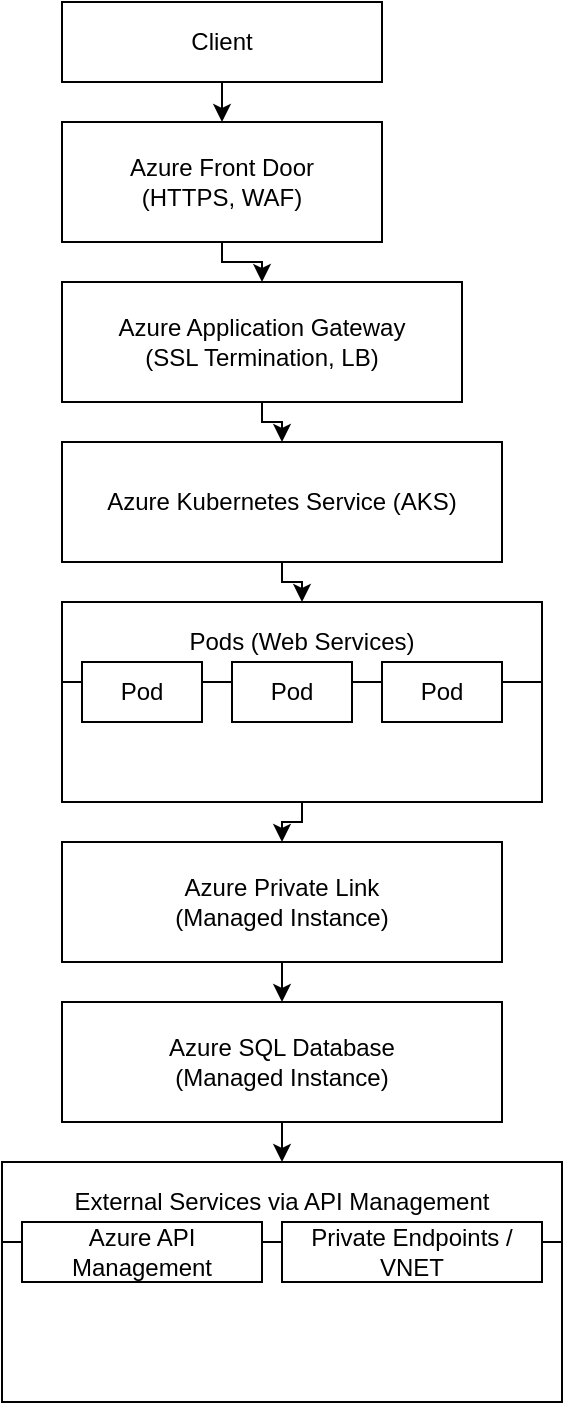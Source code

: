<mxfile version="26.2.12">
  <diagram name="Azure DevOps Architecture" id="57mKXsC_uq5vv_n9673D">
    <mxGraphModel dx="1044" dy="570" grid="1" gridSize="10" guides="1" tooltips="1" connect="1" arrows="1" fold="1" page="1" pageScale="1" pageWidth="1400" pageHeight="850" math="0" shadow="0">
      <root>
        <mxCell id="0" />
        <mxCell id="1" parent="0" />
        <mxCell id="cxdAmIOA_4p706zGMcze-1" value="Client" style="shape=rectangle;whiteSpace=wrap;html=1;" vertex="1" parent="1">
          <mxGeometry x="300" y="20" width="160" height="40" as="geometry" />
        </mxCell>
        <mxCell id="cxdAmIOA_4p706zGMcze-2" value="Azure Front Door&#xa;(HTTPS, WAF)" style="shape=rectangle;whiteSpace=wrap;html=1;" vertex="1" parent="1">
          <mxGeometry x="300" y="80" width="160" height="60" as="geometry" />
        </mxCell>
        <mxCell id="cxdAmIOA_4p706zGMcze-3" value="Azure Application Gateway&#xa;(SSL Termination, LB)" style="shape=rectangle;whiteSpace=wrap;html=1;" vertex="1" parent="1">
          <mxGeometry x="300" y="160" width="200" height="60" as="geometry" />
        </mxCell>
        <mxCell id="cxdAmIOA_4p706zGMcze-4" value="Azure Kubernetes Service (AKS)" style="shape=rectangle;whiteSpace=wrap;html=1;" vertex="1" parent="1">
          <mxGeometry x="300" y="240" width="220" height="60" as="geometry" />
        </mxCell>
        <mxCell id="cxdAmIOA_4p706zGMcze-5" value="Pods (Web Services)" style="shape=swimlane;whiteSpace=wrap;html=1;" vertex="1" parent="1">
          <mxGeometry x="300" y="320" width="240" height="100" as="geometry" />
        </mxCell>
        <mxCell id="cxdAmIOA_4p706zGMcze-6" value="Pod" style="shape=rectangle;whiteSpace=wrap;html=1;" vertex="1" parent="cxdAmIOA_4p706zGMcze-5">
          <mxGeometry x="10" y="30" width="60" height="30" as="geometry" />
        </mxCell>
        <mxCell id="cxdAmIOA_4p706zGMcze-7" value="Pod" style="shape=rectangle;whiteSpace=wrap;html=1;" vertex="1" parent="cxdAmIOA_4p706zGMcze-5">
          <mxGeometry x="85" y="30" width="60" height="30" as="geometry" />
        </mxCell>
        <mxCell id="cxdAmIOA_4p706zGMcze-8" value="Pod" style="shape=rectangle;whiteSpace=wrap;html=1;" vertex="1" parent="cxdAmIOA_4p706zGMcze-5">
          <mxGeometry x="160" y="30" width="60" height="30" as="geometry" />
        </mxCell>
        <mxCell id="cxdAmIOA_4p706zGMcze-9" value="Azure Private Link&#xa;(Managed Instance)" style="shape=rectangle;whiteSpace=wrap;html=1;" vertex="1" parent="1">
          <mxGeometry x="300" y="440" width="220" height="60" as="geometry" />
        </mxCell>
        <mxCell id="cxdAmIOA_4p706zGMcze-10" value="Azure SQL Database&#xa;(Managed Instance)" style="shape=rectangle;whiteSpace=wrap;html=1;" vertex="1" parent="1">
          <mxGeometry x="300" y="520" width="220" height="60" as="geometry" />
        </mxCell>
        <mxCell id="cxdAmIOA_4p706zGMcze-11" value="External Services via API Management" style="shape=swimlane;whiteSpace=wrap;html=1;" vertex="1" parent="1">
          <mxGeometry x="270" y="600" width="280" height="120" as="geometry" />
        </mxCell>
        <mxCell id="cxdAmIOA_4p706zGMcze-12" value="Azure API Management" style="shape=rectangle;whiteSpace=wrap;html=1;" vertex="1" parent="cxdAmIOA_4p706zGMcze-11">
          <mxGeometry x="10" y="30" width="120" height="30" as="geometry" />
        </mxCell>
        <mxCell id="cxdAmIOA_4p706zGMcze-13" value="Private Endpoints / VNET" style="shape=rectangle;whiteSpace=wrap;html=1;" vertex="1" parent="cxdAmIOA_4p706zGMcze-11">
          <mxGeometry x="140" y="30" width="130" height="30" as="geometry" />
        </mxCell>
        <mxCell id="cxdAmIOA_4p706zGMcze-14" style="edgeStyle=orthogonalEdgeStyle;rounded=0;" edge="1" parent="1" source="cxdAmIOA_4p706zGMcze-1" target="cxdAmIOA_4p706zGMcze-2">
          <mxGeometry relative="1" as="geometry" />
        </mxCell>
        <mxCell id="cxdAmIOA_4p706zGMcze-15" style="edgeStyle=orthogonalEdgeStyle;rounded=0;" edge="1" parent="1" source="cxdAmIOA_4p706zGMcze-2" target="cxdAmIOA_4p706zGMcze-3">
          <mxGeometry relative="1" as="geometry" />
        </mxCell>
        <mxCell id="cxdAmIOA_4p706zGMcze-16" style="edgeStyle=orthogonalEdgeStyle;rounded=0;" edge="1" parent="1" source="cxdAmIOA_4p706zGMcze-3" target="cxdAmIOA_4p706zGMcze-4">
          <mxGeometry relative="1" as="geometry" />
        </mxCell>
        <mxCell id="cxdAmIOA_4p706zGMcze-17" style="edgeStyle=orthogonalEdgeStyle;rounded=0;" edge="1" parent="1" source="cxdAmIOA_4p706zGMcze-4" target="cxdAmIOA_4p706zGMcze-5">
          <mxGeometry relative="1" as="geometry" />
        </mxCell>
        <mxCell id="cxdAmIOA_4p706zGMcze-18" style="edgeStyle=orthogonalEdgeStyle;rounded=0;" edge="1" parent="1" source="cxdAmIOA_4p706zGMcze-5" target="cxdAmIOA_4p706zGMcze-9">
          <mxGeometry relative="1" as="geometry" />
        </mxCell>
        <mxCell id="cxdAmIOA_4p706zGMcze-19" style="edgeStyle=orthogonalEdgeStyle;rounded=0;" edge="1" parent="1" source="cxdAmIOA_4p706zGMcze-9" target="cxdAmIOA_4p706zGMcze-10">
          <mxGeometry relative="1" as="geometry" />
        </mxCell>
        <mxCell id="cxdAmIOA_4p706zGMcze-20" style="edgeStyle=orthogonalEdgeStyle;rounded=0;" edge="1" parent="1" source="cxdAmIOA_4p706zGMcze-10" target="cxdAmIOA_4p706zGMcze-11">
          <mxGeometry relative="1" as="geometry" />
        </mxCell>
      </root>
    </mxGraphModel>
  </diagram>
</mxfile>

